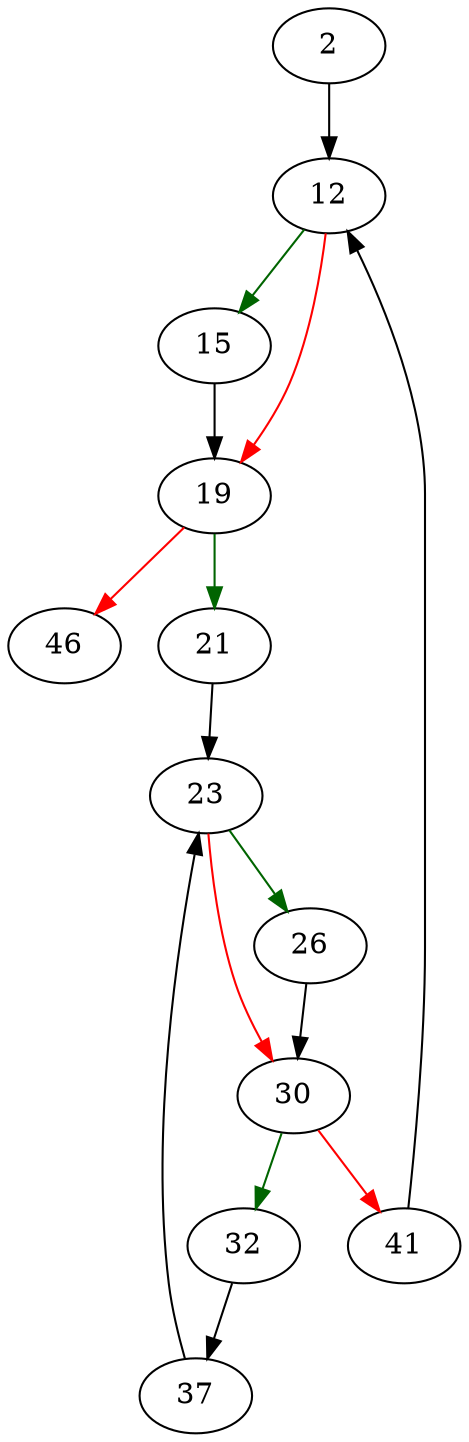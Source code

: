 strict digraph "idxProcessTriggers" {
	// Node definitions.
	2 [entry=true];
	12;
	15;
	19;
	21;
	46;
	23;
	26;
	30;
	32;
	41;
	37;

	// Edge definitions.
	2 -> 12;
	12 -> 15 [
		color=darkgreen
		cond=true
	];
	12 -> 19 [
		color=red
		cond=false
	];
	15 -> 19;
	19 -> 21 [
		color=darkgreen
		cond=true
	];
	19 -> 46 [
		color=red
		cond=false
	];
	21 -> 23;
	23 -> 26 [
		color=darkgreen
		cond=true
	];
	23 -> 30 [
		color=red
		cond=false
	];
	26 -> 30;
	30 -> 32 [
		color=darkgreen
		cond=true
	];
	30 -> 41 [
		color=red
		cond=false
	];
	32 -> 37;
	41 -> 12;
	37 -> 23;
}